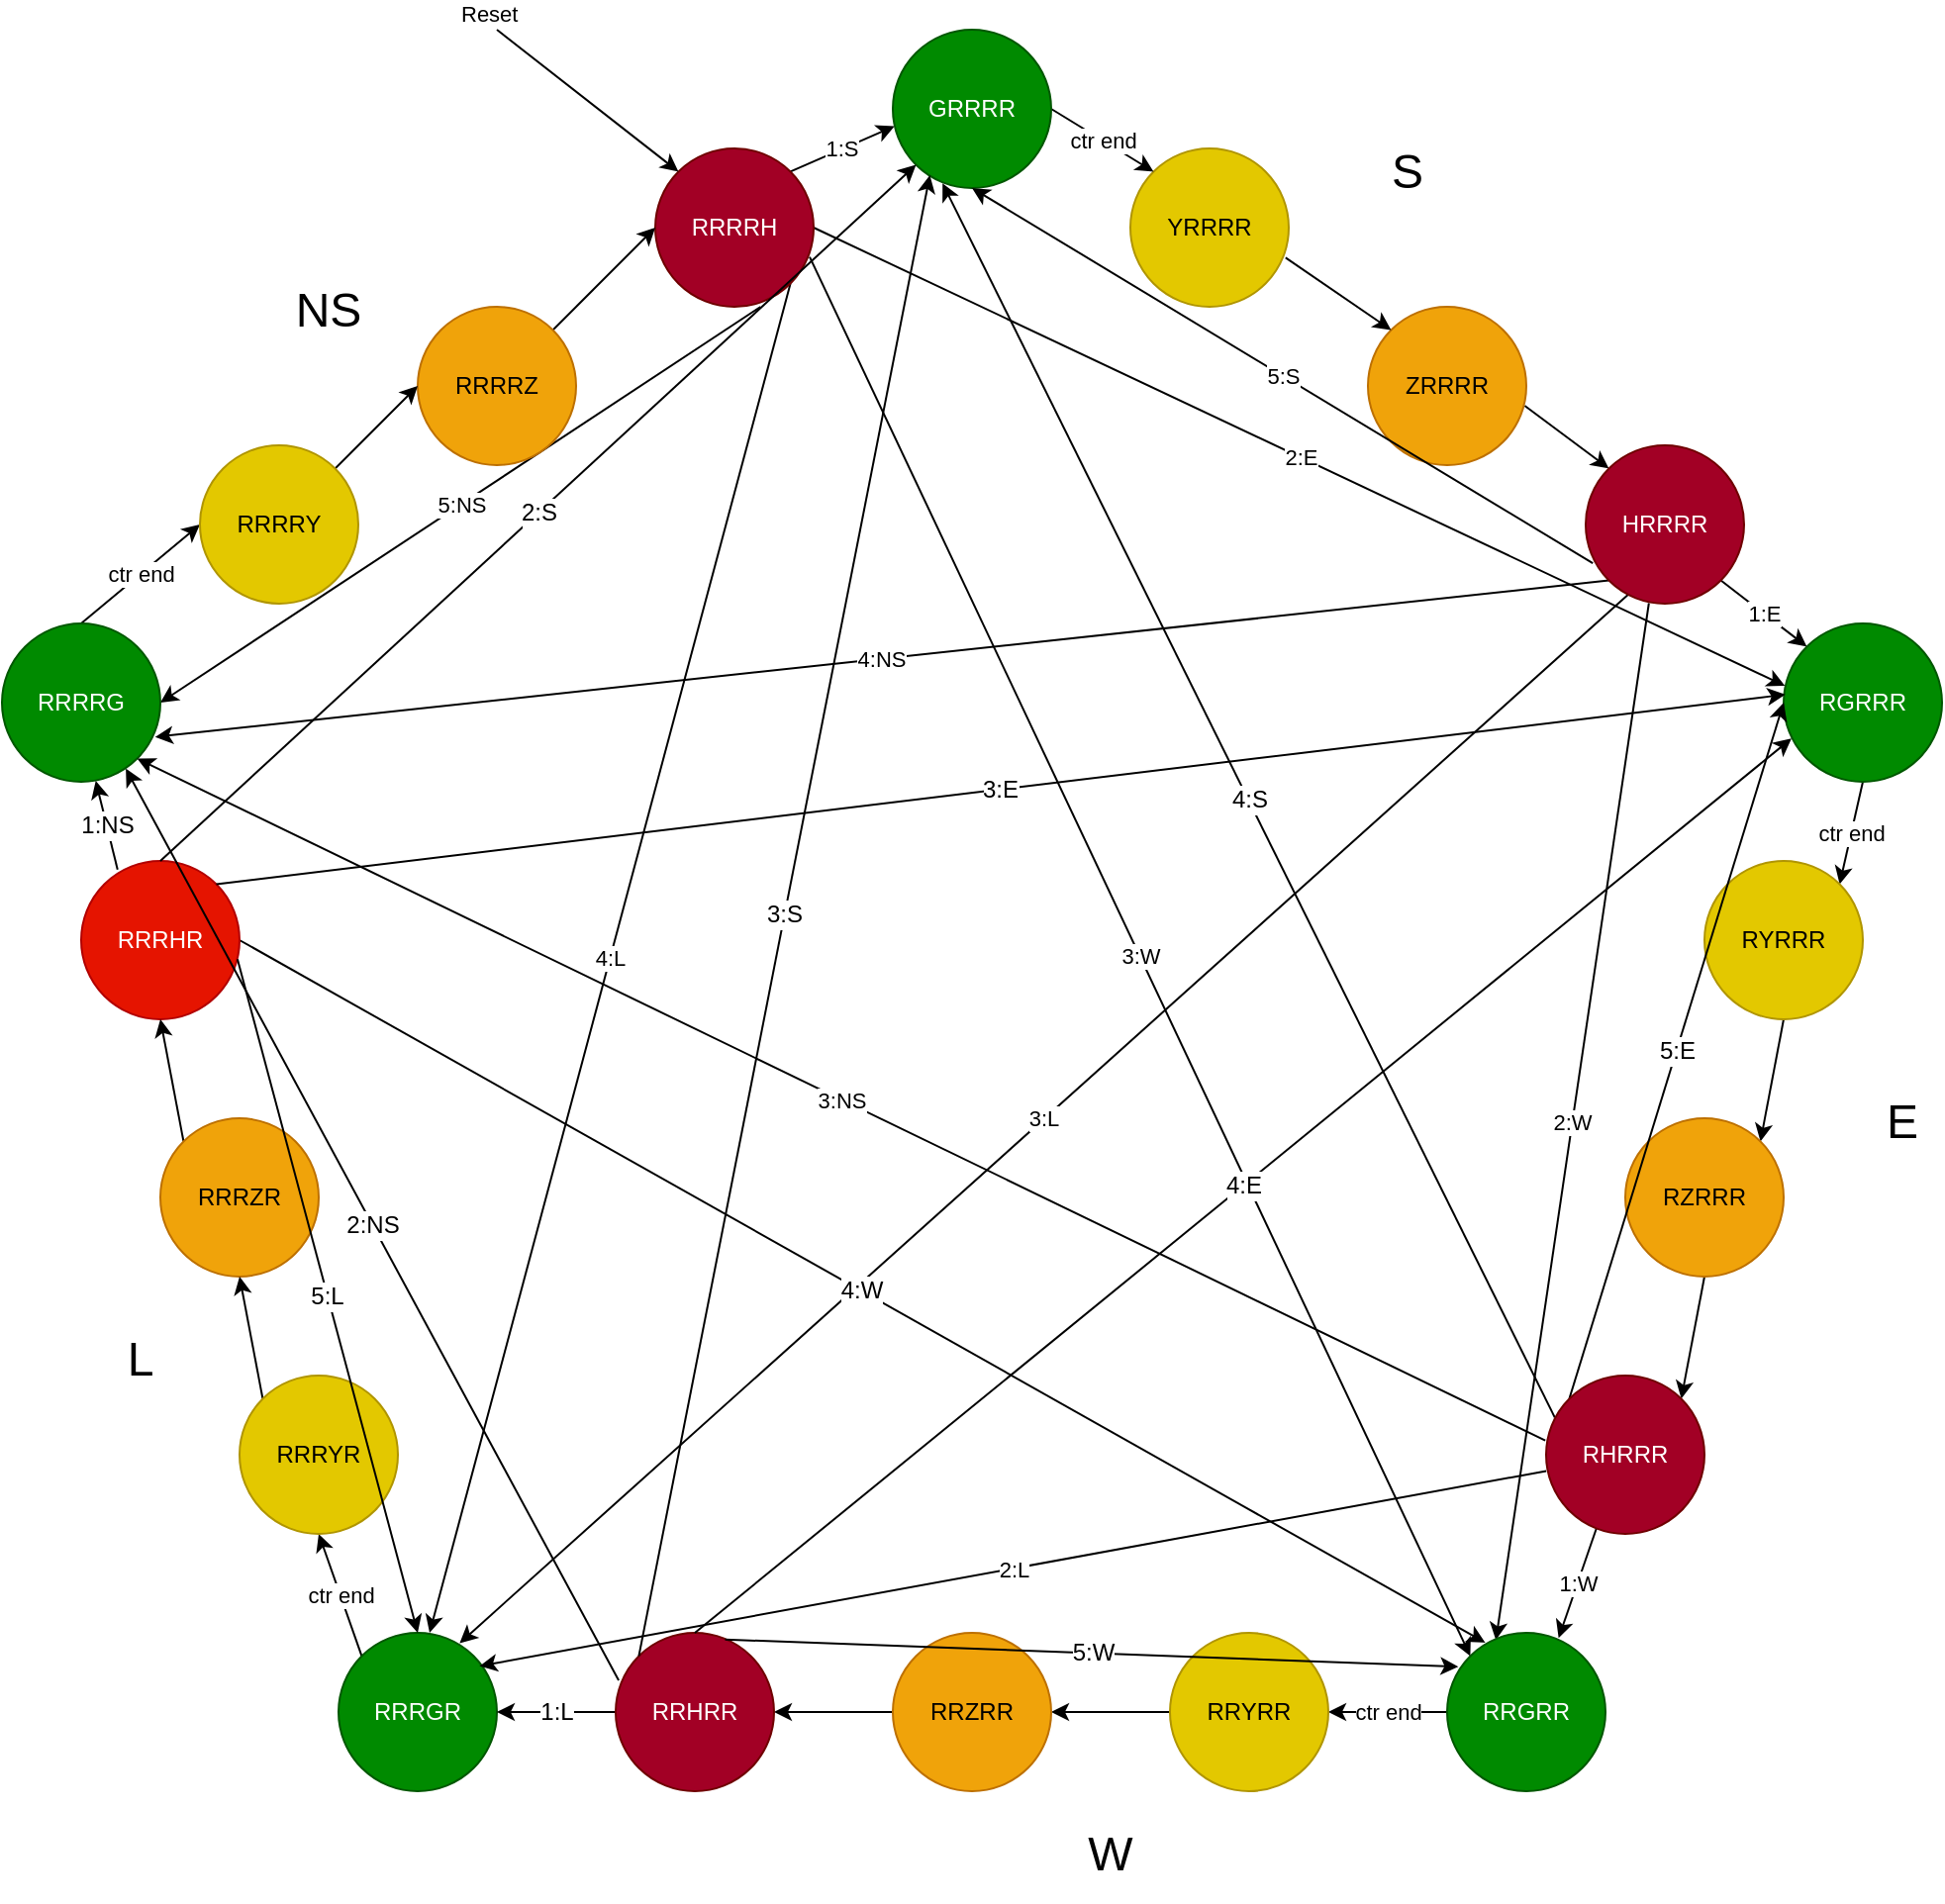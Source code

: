 <mxfile>
    <diagram id="63NkhPelSHuAOEkgBcaP" name="Page-1">
        <mxGraphModel dx="2398" dy="988" grid="1" gridSize="10" guides="0" tooltips="1" connect="1" arrows="1" fold="1" page="1" pageScale="1" pageWidth="850" pageHeight="1100" math="0" shadow="0">
            <root>
                <mxCell id="0"/>
                <mxCell id="1" parent="0"/>
                <mxCell id="4" value="" style="whiteSpace=wrap;html=1;shape=mxgraph.basic.pentagon;strokeColor=none;" vertex="1" parent="1">
                    <mxGeometry x="-10" y="152" width="900" height="810" as="geometry"/>
                </mxCell>
                <mxCell id="rfWWgLVTKRC-JHwfaklW-23" value="1:S" style="edgeStyle=none;rounded=0;orthogonalLoop=1;jettySize=auto;html=1;exitX=1;exitY=0;exitDx=0;exitDy=0;entryX=0.01;entryY=0.61;entryDx=0;entryDy=0;strokeColor=default;entryPerimeter=0;" parent="1" source="7veLFM5zBAtfp7fOeQj0-1" target="7veLFM5zBAtfp7fOeQj0-12" edge="1">
                    <mxGeometry relative="1" as="geometry"/>
                </mxCell>
                <mxCell id="39" value="2:E" style="edgeStyle=none;html=1;exitX=1;exitY=0.5;exitDx=0;exitDy=0;entryX=0.008;entryY=0.394;entryDx=0;entryDy=0;entryPerimeter=0;" edge="1" parent="1" source="7veLFM5zBAtfp7fOeQj0-1" target="8">
                    <mxGeometry relative="1" as="geometry"/>
                </mxCell>
                <mxCell id="40" value="3:W" style="edgeStyle=none;html=1;exitX=0.975;exitY=0.685;exitDx=0;exitDy=0;entryX=0;entryY=0;entryDx=0;entryDy=0;exitPerimeter=0;" edge="1" parent="1" source="7veLFM5zBAtfp7fOeQj0-1" target="9">
                    <mxGeometry relative="1" as="geometry"/>
                </mxCell>
                <mxCell id="41" value="4:L" style="edgeStyle=none;html=1;exitX=1;exitY=1;exitDx=0;exitDy=0;entryX=0.575;entryY=0;entryDx=0;entryDy=0;entryPerimeter=0;" edge="1" parent="1" source="7veLFM5zBAtfp7fOeQj0-1" target="10">
                    <mxGeometry relative="1" as="geometry"/>
                </mxCell>
                <mxCell id="42" value="5:NS" style="edgeStyle=none;html=1;exitX=0.665;exitY=1;exitDx=0;exitDy=0;entryX=1;entryY=0.5;entryDx=0;entryDy=0;exitPerimeter=0;" edge="1" parent="1" source="7veLFM5zBAtfp7fOeQj0-1" target="11">
                    <mxGeometry relative="1" as="geometry"/>
                </mxCell>
                <mxCell id="7veLFM5zBAtfp7fOeQj0-1" value="RRRRH" style="ellipse;whiteSpace=wrap;html=1;aspect=fixed;fillColor=#a20025;fontColor=#ffffff;strokeColor=#6F0000;" parent="1" vertex="1">
                    <mxGeometry x="280" y="172" width="80" height="80" as="geometry"/>
                </mxCell>
                <mxCell id="7" style="edgeStyle=none;html=1;exitX=0.99;exitY=0.625;exitDx=0;exitDy=0;entryX=0;entryY=0;entryDx=0;entryDy=0;exitPerimeter=0;" edge="1" parent="1" source="7veLFM5zBAtfp7fOeQj0-9" target="5">
                    <mxGeometry relative="1" as="geometry"/>
                </mxCell>
                <mxCell id="7veLFM5zBAtfp7fOeQj0-9" value="ZRRRR" style="ellipse;whiteSpace=wrap;html=1;aspect=fixed;fillColor=#f0a30a;fontColor=#000000;strokeColor=#BD7000;" parent="1" vertex="1">
                    <mxGeometry x="640" y="252" width="80" height="80" as="geometry"/>
                </mxCell>
                <mxCell id="6" style="edgeStyle=none;html=1;exitX=0.98;exitY=0.69;exitDx=0;exitDy=0;entryX=0;entryY=0;entryDx=0;entryDy=0;exitPerimeter=0;" edge="1" parent="1" source="7veLFM5zBAtfp7fOeQj0-10" target="7veLFM5zBAtfp7fOeQj0-9">
                    <mxGeometry relative="1" as="geometry"/>
                </mxCell>
                <mxCell id="7veLFM5zBAtfp7fOeQj0-10" value="YRRRR" style="ellipse;whiteSpace=wrap;html=1;aspect=fixed;fillColor=#e3c800;fontColor=#000000;strokeColor=#B09500;" parent="1" vertex="1">
                    <mxGeometry x="520" y="172" width="80" height="80" as="geometry"/>
                </mxCell>
                <mxCell id="rfWWgLVTKRC-JHwfaklW-31" value="ctr end" style="edgeStyle=none;rounded=0;orthogonalLoop=1;jettySize=auto;html=1;exitX=1;exitY=0.5;exitDx=0;exitDy=0;entryX=0;entryY=0;entryDx=0;entryDy=0;strokeColor=default;" parent="1" source="7veLFM5zBAtfp7fOeQj0-12" target="7veLFM5zBAtfp7fOeQj0-10" edge="1">
                    <mxGeometry relative="1" as="geometry"/>
                </mxCell>
                <mxCell id="7veLFM5zBAtfp7fOeQj0-12" value="GRRRR" style="ellipse;whiteSpace=wrap;html=1;aspect=fixed;fillColor=#008a00;fontColor=#ffffff;strokeColor=#005700;" parent="1" vertex="1">
                    <mxGeometry x="400" y="112" width="80" height="80" as="geometry"/>
                </mxCell>
                <mxCell id="rfWWgLVTKRC-JHwfaklW-8" value="" style="endArrow=classic;html=1;rounded=0;strokeColor=default;entryX=0;entryY=0;entryDx=0;entryDy=0;" parent="1" target="7veLFM5zBAtfp7fOeQj0-1" edge="1">
                    <mxGeometry relative="1" as="geometry">
                        <mxPoint x="200" y="112" as="sourcePoint"/>
                        <mxPoint x="450" y="122" as="targetPoint"/>
                    </mxGeometry>
                </mxCell>
                <mxCell id="rfWWgLVTKRC-JHwfaklW-10" value="Reset" style="edgeLabel;resizable=0;html=1;align=left;verticalAlign=bottom;" parent="rfWWgLVTKRC-JHwfaklW-8" connectable="0" vertex="1">
                    <mxGeometry x="-1" relative="1" as="geometry">
                        <mxPoint x="-20" as="offset"/>
                    </mxGeometry>
                </mxCell>
                <mxCell id="43" value="1:E" style="edgeStyle=none;html=1;exitX=1;exitY=1;exitDx=0;exitDy=0;entryX=0;entryY=0;entryDx=0;entryDy=0;" edge="1" parent="1" source="5" target="8">
                    <mxGeometry relative="1" as="geometry"/>
                </mxCell>
                <mxCell id="44" value="2:W" style="edgeStyle=none;html=1;exitX=0.399;exitY=0.997;exitDx=0;exitDy=0;entryX=0.308;entryY=0.046;entryDx=0;entryDy=0;exitPerimeter=0;entryPerimeter=0;" edge="1" parent="1" source="5" target="9">
                    <mxGeometry relative="1" as="geometry"/>
                </mxCell>
                <mxCell id="45" value="3:L" style="edgeStyle=none;html=1;exitX=0.267;exitY=0.944;exitDx=0;exitDy=0;entryX=0.765;entryY=0.065;entryDx=0;entryDy=0;exitPerimeter=0;entryPerimeter=0;" edge="1" parent="1" source="5" target="10">
                    <mxGeometry relative="1" as="geometry"/>
                </mxCell>
                <mxCell id="46" value="4:NS" style="edgeStyle=none;html=1;exitX=0;exitY=1;exitDx=0;exitDy=0;entryX=0.967;entryY=0.717;entryDx=0;entryDy=0;entryPerimeter=0;" edge="1" parent="1" source="5" target="11">
                    <mxGeometry relative="1" as="geometry"/>
                </mxCell>
                <mxCell id="47" value="5:S" style="edgeStyle=none;html=1;exitX=0.045;exitY=0.745;exitDx=0;exitDy=0;entryX=0.5;entryY=1;entryDx=0;entryDy=0;exitPerimeter=0;" edge="1" parent="1" source="5" target="7veLFM5zBAtfp7fOeQj0-12">
                    <mxGeometry relative="1" as="geometry"/>
                </mxCell>
                <mxCell id="5" value="HRRRR" style="ellipse;whiteSpace=wrap;html=1;aspect=fixed;fillColor=#a20025;fontColor=#ffffff;strokeColor=#6F0000;" vertex="1" parent="1">
                    <mxGeometry x="750" y="322" width="80" height="80" as="geometry"/>
                </mxCell>
                <mxCell id="20" value="ctr end" style="edgeStyle=none;html=1;exitX=0.5;exitY=1;exitDx=0;exitDy=0;entryX=1;entryY=0;entryDx=0;entryDy=0;" edge="1" parent="1" source="8" target="17">
                    <mxGeometry relative="1" as="geometry"/>
                </mxCell>
                <mxCell id="8" value="RGRRR" style="ellipse;whiteSpace=wrap;html=1;aspect=fixed;fillColor=#008a00;fontColor=#ffffff;strokeColor=#005700;" vertex="1" parent="1">
                    <mxGeometry x="850" y="412" width="80" height="80" as="geometry"/>
                </mxCell>
                <mxCell id="34" value="ctr end" style="edgeStyle=none;html=1;exitX=0;exitY=0.5;exitDx=0;exitDy=0;entryX=1;entryY=0.5;entryDx=0;entryDy=0;" edge="1" parent="1" source="9" target="29">
                    <mxGeometry relative="1" as="geometry"/>
                </mxCell>
                <mxCell id="9" value="RRGRR" style="ellipse;whiteSpace=wrap;html=1;aspect=fixed;fillColor=#008a00;fontColor=#ffffff;strokeColor=#005700;" vertex="1" parent="1">
                    <mxGeometry x="680" y="922" width="80" height="80" as="geometry"/>
                </mxCell>
                <mxCell id="26" value="ctr end" style="edgeStyle=none;html=1;exitX=0;exitY=0;exitDx=0;exitDy=0;entryX=0.5;entryY=1;entryDx=0;entryDy=0;" edge="1" parent="1" source="10" target="25">
                    <mxGeometry relative="1" as="geometry"/>
                </mxCell>
                <mxCell id="10" value="RRRGR" style="ellipse;whiteSpace=wrap;html=1;aspect=fixed;fillColor=#008a00;fontColor=#ffffff;strokeColor=#005700;" vertex="1" parent="1">
                    <mxGeometry x="120" y="922" width="80" height="80" as="geometry"/>
                </mxCell>
                <mxCell id="16" value="ctr end" style="edgeStyle=none;html=1;exitX=0.5;exitY=0;exitDx=0;exitDy=0;entryX=0;entryY=0.5;entryDx=0;entryDy=0;" edge="1" parent="1" source="11" target="13">
                    <mxGeometry relative="1" as="geometry"/>
                </mxCell>
                <mxCell id="11" value="RRRRG" style="ellipse;whiteSpace=wrap;html=1;aspect=fixed;fillColor=#008a00;fontColor=#ffffff;strokeColor=#005700;" vertex="1" parent="1">
                    <mxGeometry x="-50" y="412" width="80" height="80" as="geometry"/>
                </mxCell>
                <mxCell id="14" style="edgeStyle=none;html=1;exitX=1;exitY=0;exitDx=0;exitDy=0;entryX=0;entryY=0.5;entryDx=0;entryDy=0;" edge="1" parent="1" source="12" target="7veLFM5zBAtfp7fOeQj0-1">
                    <mxGeometry relative="1" as="geometry"/>
                </mxCell>
                <mxCell id="12" value="RRRRZ" style="ellipse;whiteSpace=wrap;html=1;aspect=fixed;fillColor=#f0a30a;fontColor=#000000;strokeColor=#BD7000;" vertex="1" parent="1">
                    <mxGeometry x="160" y="252" width="80" height="80" as="geometry"/>
                </mxCell>
                <mxCell id="15" style="edgeStyle=none;html=1;exitX=1;exitY=0;exitDx=0;exitDy=0;entryX=0;entryY=0.5;entryDx=0;entryDy=0;" edge="1" parent="1" source="13" target="12">
                    <mxGeometry relative="1" as="geometry"/>
                </mxCell>
                <mxCell id="13" value="RRRRY" style="ellipse;whiteSpace=wrap;html=1;aspect=fixed;fillColor=#e3c800;fontColor=#000000;strokeColor=#B09500;" vertex="1" parent="1">
                    <mxGeometry x="50" y="322" width="80" height="80" as="geometry"/>
                </mxCell>
                <mxCell id="33" style="edgeStyle=none;html=1;exitX=0.5;exitY=1;exitDx=0;exitDy=0;entryX=1;entryY=0;entryDx=0;entryDy=0;" edge="1" parent="1" source="17" target="18">
                    <mxGeometry relative="1" as="geometry"/>
                </mxCell>
                <mxCell id="17" value="RYRRR" style="ellipse;whiteSpace=wrap;html=1;aspect=fixed;fillColor=#e3c800;fontColor=#000000;strokeColor=#B09500;" vertex="1" parent="1">
                    <mxGeometry x="810" y="532" width="80" height="80" as="geometry"/>
                </mxCell>
                <mxCell id="37" style="edgeStyle=none;html=1;exitX=0.5;exitY=1;exitDx=0;exitDy=0;entryX=1;entryY=0;entryDx=0;entryDy=0;" edge="1" parent="1" source="18" target="19">
                    <mxGeometry relative="1" as="geometry"/>
                </mxCell>
                <mxCell id="18" value="RZRRR" style="ellipse;whiteSpace=wrap;html=1;aspect=fixed;fillColor=#f0a30a;fontColor=#000000;strokeColor=#BD7000;" vertex="1" parent="1">
                    <mxGeometry x="770" y="662" width="80" height="80" as="geometry"/>
                </mxCell>
                <mxCell id="48" value="1:W" style="edgeStyle=none;html=1;exitX=0.317;exitY=0.967;exitDx=0;exitDy=0;entryX=0.704;entryY=0.033;entryDx=0;entryDy=0;exitPerimeter=0;entryPerimeter=0;" edge="1" parent="1" source="19" target="9">
                    <mxGeometry relative="1" as="geometry"/>
                </mxCell>
                <mxCell id="49" value="2:L" style="edgeStyle=none;html=1;exitX=0.001;exitY=0.603;exitDx=0;exitDy=0;exitPerimeter=0;entryX=0.89;entryY=0.21;entryDx=0;entryDy=0;entryPerimeter=0;" edge="1" parent="1" source="19" target="10">
                    <mxGeometry relative="1" as="geometry"/>
                </mxCell>
                <mxCell id="50" value="3:NS" style="edgeStyle=none;html=1;exitX=-0.005;exitY=0.41;exitDx=0;exitDy=0;entryX=1;entryY=1;entryDx=0;entryDy=0;exitPerimeter=0;" edge="1" parent="1" source="19" target="11">
                    <mxGeometry relative="1" as="geometry"/>
                </mxCell>
                <mxCell id="57" value="4:S" style="edgeStyle=none;html=1;exitX=0.055;exitY=0.265;exitDx=0;exitDy=0;entryX=0.314;entryY=0.97;entryDx=0;entryDy=0;fontSize=12;exitPerimeter=0;entryPerimeter=0;" edge="1" parent="1" source="19" target="7veLFM5zBAtfp7fOeQj0-12">
                    <mxGeometry relative="1" as="geometry"/>
                </mxCell>
                <mxCell id="58" value="5:E" style="edgeStyle=none;html=1;exitX=0;exitY=0;exitDx=0;exitDy=0;entryX=0;entryY=0.5;entryDx=0;entryDy=0;fontSize=12;" edge="1" parent="1" source="19" target="8">
                    <mxGeometry relative="1" as="geometry"/>
                </mxCell>
                <mxCell id="19" value="RHRRR" style="ellipse;whiteSpace=wrap;html=1;aspect=fixed;fillColor=#a20025;fontColor=#ffffff;strokeColor=#6F0000;" vertex="1" parent="1">
                    <mxGeometry x="730" y="792" width="80" height="80" as="geometry"/>
                </mxCell>
                <mxCell id="68" value="4:W" style="edgeStyle=none;html=1;exitX=1;exitY=0.5;exitDx=0;exitDy=0;entryX=0.241;entryY=0.062;entryDx=0;entryDy=0;entryPerimeter=0;fontSize=12;" edge="1" parent="1" source="23" target="9">
                    <mxGeometry relative="1" as="geometry"/>
                </mxCell>
                <mxCell id="23" value="RRRHR" style="ellipse;whiteSpace=wrap;html=1;aspect=fixed;fillColor=#e51400;fontColor=#ffffff;strokeColor=#B20000;" vertex="1" parent="1">
                    <mxGeometry x="-10" y="532" width="80" height="80" as="geometry"/>
                </mxCell>
                <mxCell id="28" style="edgeStyle=none;html=1;exitX=0;exitY=0;exitDx=0;exitDy=0;entryX=0.5;entryY=1;entryDx=0;entryDy=0;" edge="1" parent="1" source="24" target="23">
                    <mxGeometry relative="1" as="geometry"/>
                </mxCell>
                <mxCell id="24" value="RRRZR" style="ellipse;whiteSpace=wrap;html=1;aspect=fixed;fillColor=#f0a30a;fontColor=#000000;strokeColor=#BD7000;" vertex="1" parent="1">
                    <mxGeometry x="30" y="662" width="80" height="80" as="geometry"/>
                </mxCell>
                <mxCell id="27" style="edgeStyle=none;html=1;exitX=0;exitY=0;exitDx=0;exitDy=0;entryX=0.5;entryY=1;entryDx=0;entryDy=0;" edge="1" parent="1" source="25" target="24">
                    <mxGeometry relative="1" as="geometry"/>
                </mxCell>
                <mxCell id="25" value="RRRYR" style="ellipse;whiteSpace=wrap;html=1;aspect=fixed;fillColor=#e3c800;fontColor=#000000;strokeColor=#B09500;" vertex="1" parent="1">
                    <mxGeometry x="70" y="792" width="80" height="80" as="geometry"/>
                </mxCell>
                <mxCell id="35" style="edgeStyle=none;html=1;exitX=0;exitY=0.5;exitDx=0;exitDy=0;entryX=1;entryY=0.5;entryDx=0;entryDy=0;" edge="1" parent="1" source="29" target="30">
                    <mxGeometry relative="1" as="geometry"/>
                </mxCell>
                <mxCell id="29" value="RRYRR" style="ellipse;whiteSpace=wrap;html=1;aspect=fixed;fillColor=#e3c800;fontColor=#000000;strokeColor=#B09500;" vertex="1" parent="1">
                    <mxGeometry x="540" y="922" width="80" height="80" as="geometry"/>
                </mxCell>
                <mxCell id="36" style="edgeStyle=none;html=1;exitX=0;exitY=0.5;exitDx=0;exitDy=0;entryX=1;entryY=0.5;entryDx=0;entryDy=0;" edge="1" parent="1" source="30" target="31">
                    <mxGeometry relative="1" as="geometry"/>
                </mxCell>
                <mxCell id="30" value="RRZRR" style="ellipse;whiteSpace=wrap;html=1;aspect=fixed;fillColor=#f0a30a;fontColor=#000000;strokeColor=#BD7000;" vertex="1" parent="1">
                    <mxGeometry x="400" y="922" width="80" height="80" as="geometry"/>
                </mxCell>
                <mxCell id="59" value="1:L" style="edgeStyle=none;html=1;exitX=0;exitY=0.5;exitDx=0;exitDy=0;entryX=1;entryY=0.5;entryDx=0;entryDy=0;fontSize=12;" edge="1" parent="1" source="31" target="10">
                    <mxGeometry relative="1" as="geometry"/>
                </mxCell>
                <mxCell id="31" value="RRHRR" style="ellipse;whiteSpace=wrap;html=1;aspect=fixed;fillColor=#a20025;fontColor=#ffffff;strokeColor=#6F0000;" vertex="1" parent="1">
                    <mxGeometry x="260" y="922" width="80" height="80" as="geometry"/>
                </mxCell>
                <mxCell id="51" value="S" style="text;html=1;strokeColor=none;fillColor=none;align=center;verticalAlign=middle;whiteSpace=wrap;rounded=0;fontSize=24;" vertex="1" parent="1">
                    <mxGeometry x="640" y="160" width="40" height="48" as="geometry"/>
                </mxCell>
                <mxCell id="52" value="E" style="text;html=1;strokeColor=none;fillColor=none;align=center;verticalAlign=middle;whiteSpace=wrap;rounded=0;fontSize=24;" vertex="1" parent="1">
                    <mxGeometry x="890" y="640" width="40" height="48" as="geometry"/>
                </mxCell>
                <mxCell id="53" value="W" style="text;html=1;strokeColor=none;fillColor=none;align=center;verticalAlign=middle;whiteSpace=wrap;rounded=0;fontSize=24;" vertex="1" parent="1">
                    <mxGeometry x="490" y="1010" width="40" height="48" as="geometry"/>
                </mxCell>
                <mxCell id="54" value="L" style="text;html=1;strokeColor=none;fillColor=none;align=center;verticalAlign=middle;whiteSpace=wrap;rounded=0;fontSize=24;" vertex="1" parent="1">
                    <mxGeometry y="760" width="40" height="48" as="geometry"/>
                </mxCell>
                <mxCell id="55" value="NS" style="text;html=1;strokeColor=none;fillColor=none;align=center;verticalAlign=middle;whiteSpace=wrap;rounded=0;fontSize=24;" vertex="1" parent="1">
                    <mxGeometry x="90" y="230" width="50" height="48" as="geometry"/>
                </mxCell>
                <mxCell id="60" value="2:NS" style="endArrow=classic;html=1;fontSize=12;exitX=0.019;exitY=0.3;exitDx=0;exitDy=0;exitPerimeter=0;entryX=0.782;entryY=0.917;entryDx=0;entryDy=0;entryPerimeter=0;" edge="1" parent="1" source="31" target="11">
                    <mxGeometry relative="1" as="geometry">
                        <mxPoint x="240" y="700" as="sourcePoint"/>
                        <mxPoint x="340" y="700" as="targetPoint"/>
                    </mxGeometry>
                </mxCell>
                <mxCell id="61" value="2:NS" style="edgeLabel;resizable=0;html=1;align=center;verticalAlign=middle;fontSize=12;" connectable="0" vertex="1" parent="60">
                    <mxGeometry relative="1" as="geometry"/>
                </mxCell>
                <mxCell id="62" value="3:S" style="endArrow=classic;html=1;fontSize=12;exitX=0;exitY=0;exitDx=0;exitDy=0;entryX=0.234;entryY=0.919;entryDx=0;entryDy=0;entryPerimeter=0;" edge="1" parent="1" source="31" target="7veLFM5zBAtfp7fOeQj0-12">
                    <mxGeometry width="50" height="50" relative="1" as="geometry">
                        <mxPoint x="260" y="730" as="sourcePoint"/>
                        <mxPoint x="310" y="680" as="targetPoint"/>
                    </mxGeometry>
                </mxCell>
                <mxCell id="63" value="4:E" style="endArrow=classic;html=1;fontSize=12;exitX=0.5;exitY=0;exitDx=0;exitDy=0;entryX=0.049;entryY=0.727;entryDx=0;entryDy=0;entryPerimeter=0;" edge="1" parent="1" source="31" target="8">
                    <mxGeometry width="50" height="50" relative="1" as="geometry">
                        <mxPoint x="570" y="750" as="sourcePoint"/>
                        <mxPoint x="620" y="700" as="targetPoint"/>
                    </mxGeometry>
                </mxCell>
                <mxCell id="64" value="5:W" style="endArrow=classic;html=1;fontSize=12;exitX=0.691;exitY=0.042;exitDx=0;exitDy=0;exitPerimeter=0;entryX=0.071;entryY=0.214;entryDx=0;entryDy=0;entryPerimeter=0;" edge="1" parent="1" source="31" target="9">
                    <mxGeometry width="50" height="50" relative="1" as="geometry">
                        <mxPoint x="570" y="810" as="sourcePoint"/>
                        <mxPoint x="620" y="760" as="targetPoint"/>
                    </mxGeometry>
                </mxCell>
                <mxCell id="65" value="1:NS" style="endArrow=classic;html=1;fontSize=12;exitX=0.23;exitY=0.055;exitDx=0;exitDy=0;exitPerimeter=0;entryX=0.592;entryY=0.994;entryDx=0;entryDy=0;entryPerimeter=0;" edge="1" parent="1" source="23" target="11">
                    <mxGeometry width="50" height="50" relative="1" as="geometry">
                        <mxPoint x="160" y="480" as="sourcePoint"/>
                        <mxPoint x="210" y="430" as="targetPoint"/>
                    </mxGeometry>
                </mxCell>
                <mxCell id="66" value="2:S" style="endArrow=classic;html=1;fontSize=12;exitX=0.5;exitY=0;exitDx=0;exitDy=0;entryX=0;entryY=1;entryDx=0;entryDy=0;" edge="1" parent="1" source="23" target="7veLFM5zBAtfp7fOeQj0-12">
                    <mxGeometry width="50" height="50" relative="1" as="geometry">
                        <mxPoint x="160" y="410" as="sourcePoint"/>
                        <mxPoint x="210" y="360" as="targetPoint"/>
                    </mxGeometry>
                </mxCell>
                <mxCell id="67" value="3:E" style="endArrow=classic;html=1;fontSize=12;exitX=1;exitY=0;exitDx=0;exitDy=0;entryX=0.01;entryY=0.449;entryDx=0;entryDy=0;entryPerimeter=0;" edge="1" parent="1" source="23" target="8">
                    <mxGeometry width="50" height="50" relative="1" as="geometry">
                        <mxPoint x="510" y="500" as="sourcePoint"/>
                        <mxPoint x="560" y="450" as="targetPoint"/>
                    </mxGeometry>
                </mxCell>
                <mxCell id="69" value="5:L" style="endArrow=classic;html=1;fontSize=12;exitX=0.987;exitY=0.621;exitDx=0;exitDy=0;exitPerimeter=0;entryX=0.5;entryY=0;entryDx=0;entryDy=0;" edge="1" parent="1" source="23" target="10">
                    <mxGeometry width="50" height="50" relative="1" as="geometry">
                        <mxPoint x="270" y="760" as="sourcePoint"/>
                        <mxPoint x="320" y="710" as="targetPoint"/>
                    </mxGeometry>
                </mxCell>
            </root>
        </mxGraphModel>
    </diagram>
</mxfile>
